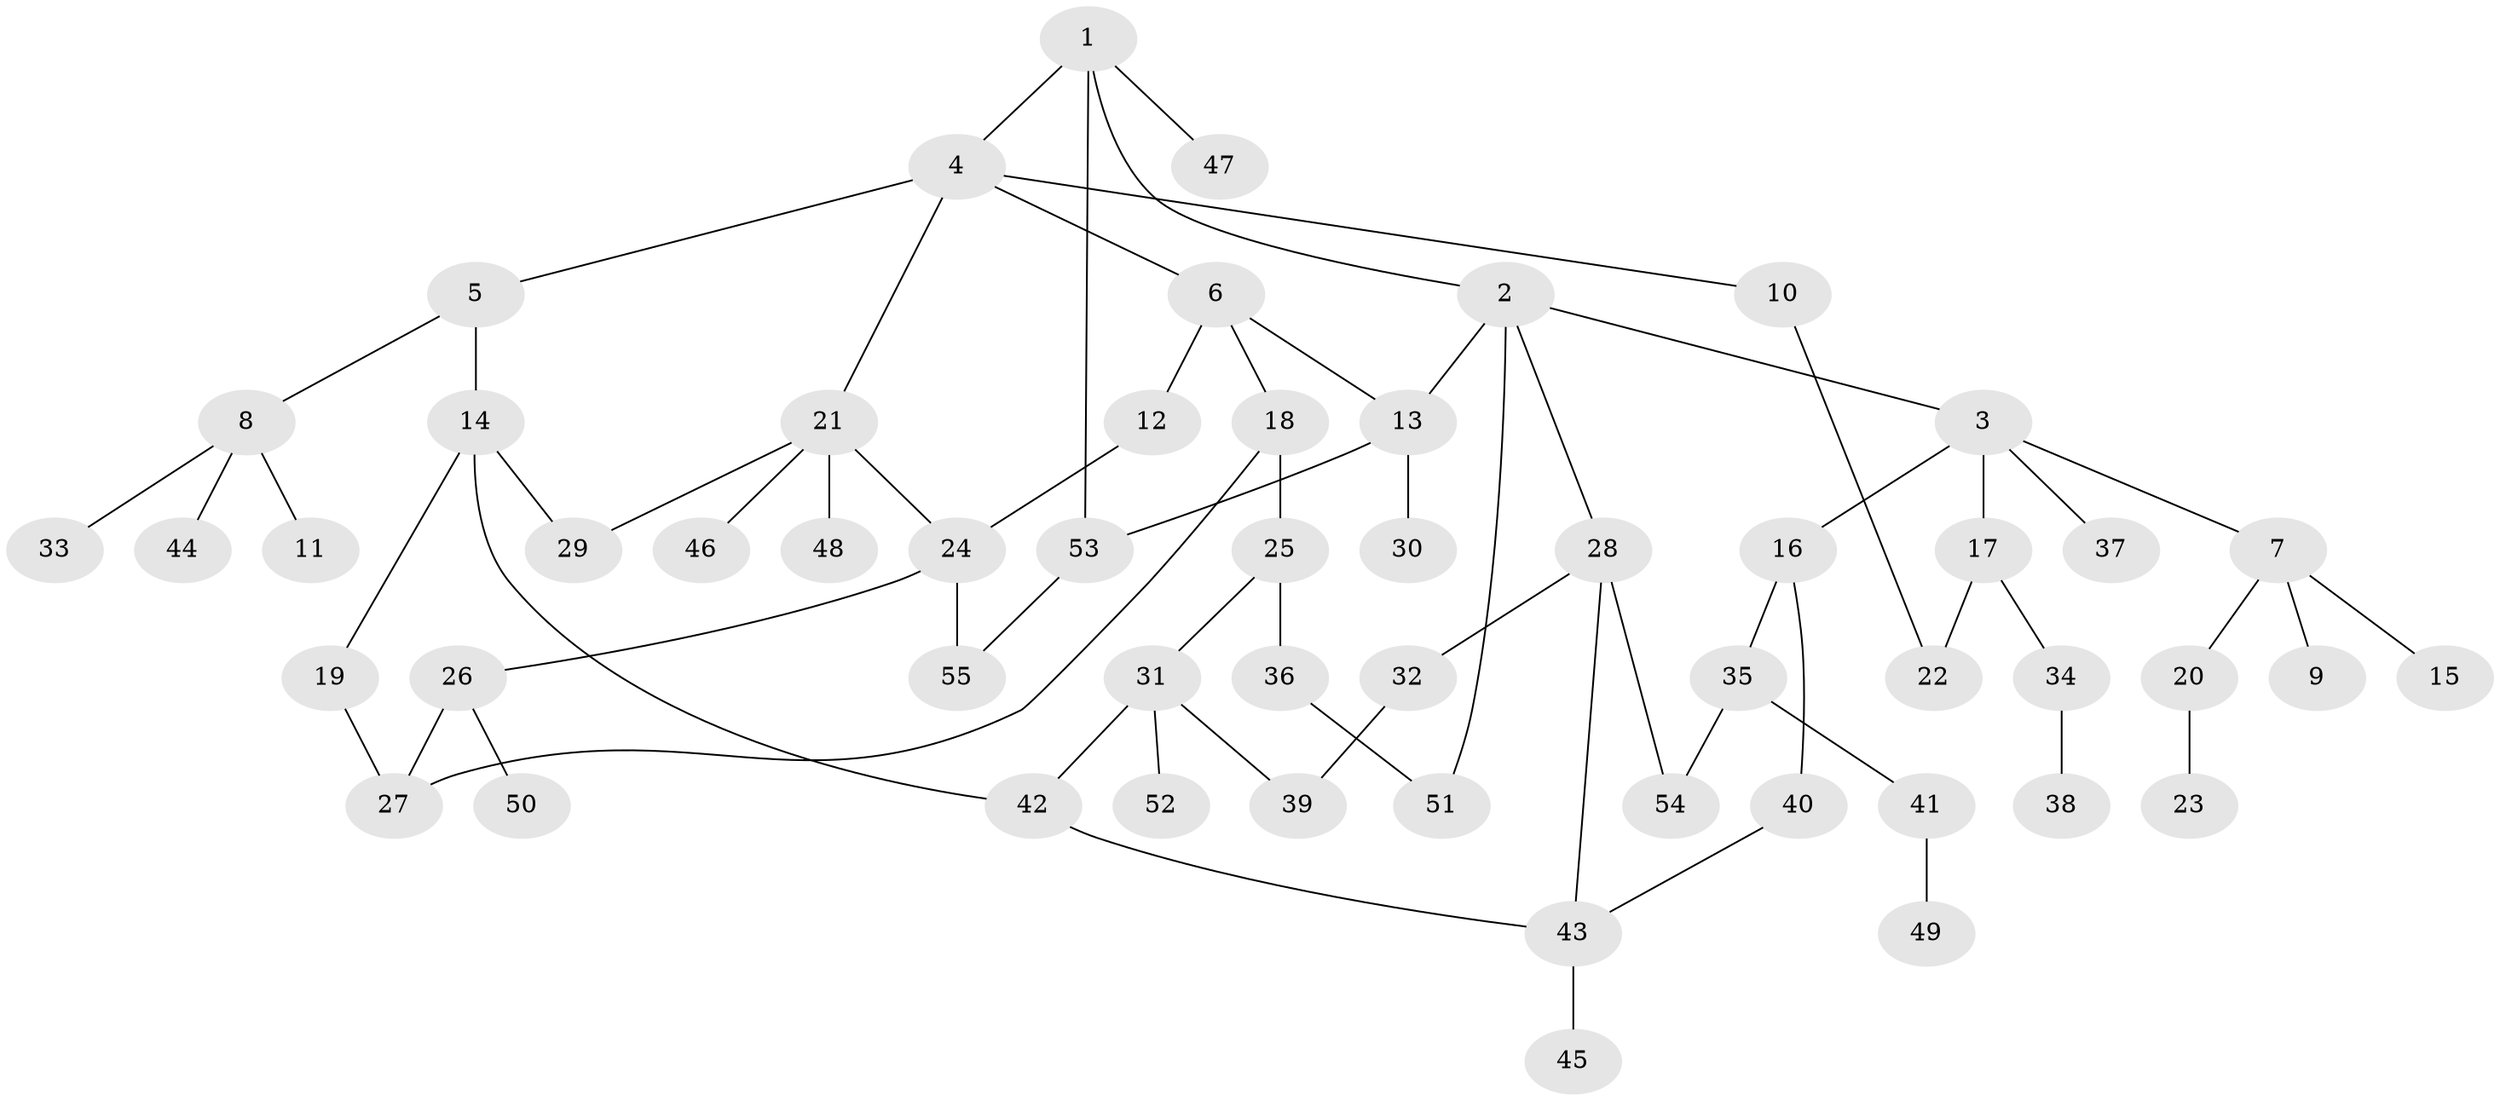 // Generated by graph-tools (version 1.1) at 2025/10/02/27/25 16:10:53]
// undirected, 55 vertices, 68 edges
graph export_dot {
graph [start="1"]
  node [color=gray90,style=filled];
  1;
  2;
  3;
  4;
  5;
  6;
  7;
  8;
  9;
  10;
  11;
  12;
  13;
  14;
  15;
  16;
  17;
  18;
  19;
  20;
  21;
  22;
  23;
  24;
  25;
  26;
  27;
  28;
  29;
  30;
  31;
  32;
  33;
  34;
  35;
  36;
  37;
  38;
  39;
  40;
  41;
  42;
  43;
  44;
  45;
  46;
  47;
  48;
  49;
  50;
  51;
  52;
  53;
  54;
  55;
  1 -- 2;
  1 -- 4;
  1 -- 47;
  1 -- 53;
  2 -- 3;
  2 -- 28;
  2 -- 51;
  2 -- 13;
  3 -- 7;
  3 -- 16;
  3 -- 17;
  3 -- 37;
  4 -- 5;
  4 -- 6;
  4 -- 10;
  4 -- 21;
  5 -- 8;
  5 -- 14;
  6 -- 12;
  6 -- 13;
  6 -- 18;
  7 -- 9;
  7 -- 15;
  7 -- 20;
  8 -- 11;
  8 -- 33;
  8 -- 44;
  10 -- 22;
  12 -- 24;
  13 -- 30;
  13 -- 53;
  14 -- 19;
  14 -- 29;
  14 -- 42;
  16 -- 35;
  16 -- 40;
  17 -- 34;
  17 -- 22;
  18 -- 25;
  18 -- 27;
  19 -- 27;
  20 -- 23;
  21 -- 24;
  21 -- 46;
  21 -- 48;
  21 -- 29;
  24 -- 26;
  24 -- 55;
  25 -- 31;
  25 -- 36;
  26 -- 50;
  26 -- 27;
  28 -- 32;
  28 -- 43;
  28 -- 54;
  31 -- 39;
  31 -- 42;
  31 -- 52;
  32 -- 39;
  34 -- 38;
  35 -- 41;
  35 -- 54;
  36 -- 51;
  40 -- 43;
  41 -- 49;
  42 -- 43;
  43 -- 45;
  53 -- 55;
}
